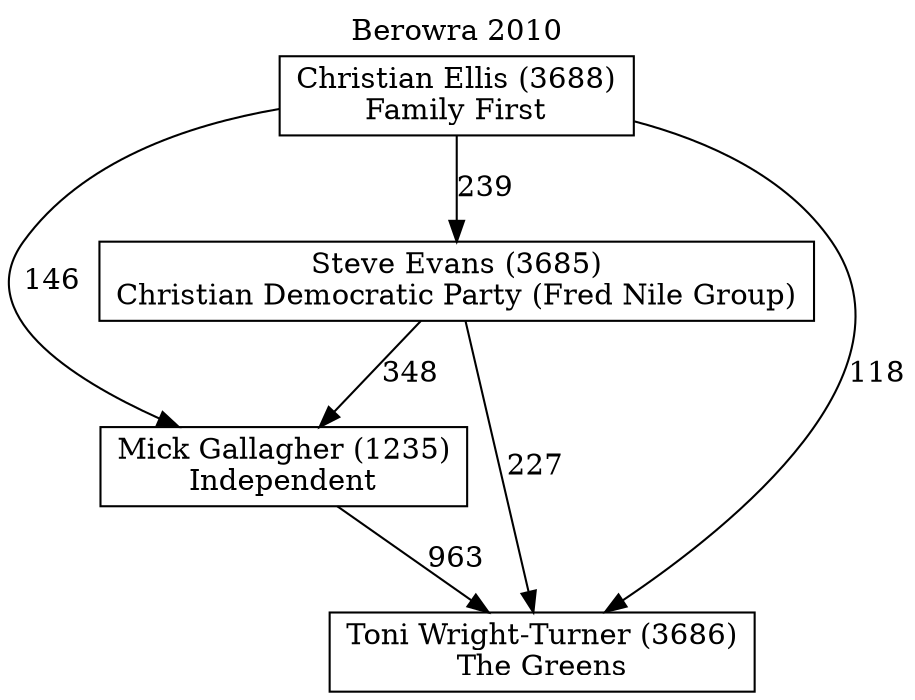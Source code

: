 // House preference flow
digraph "Toni Wright-Turner (3686)_Berowra_2010" {
	graph [label="Berowra 2010" labelloc=t mclimit=10]
	node [shape=box]
	"Christian Ellis (3688)" [label="Christian Ellis (3688)
Family First"]
	"Mick Gallagher (1235)" [label="Mick Gallagher (1235)
Independent"]
	"Steve Evans (3685)" [label="Steve Evans (3685)
Christian Democratic Party (Fred Nile Group)"]
	"Toni Wright-Turner (3686)" [label="Toni Wright-Turner (3686)
The Greens"]
	"Christian Ellis (3688)" -> "Mick Gallagher (1235)" [label=146]
	"Christian Ellis (3688)" -> "Steve Evans (3685)" [label=239]
	"Christian Ellis (3688)" -> "Toni Wright-Turner (3686)" [label=118]
	"Mick Gallagher (1235)" -> "Toni Wright-Turner (3686)" [label=963]
	"Steve Evans (3685)" -> "Mick Gallagher (1235)" [label=348]
	"Steve Evans (3685)" -> "Toni Wright-Turner (3686)" [label=227]
}
